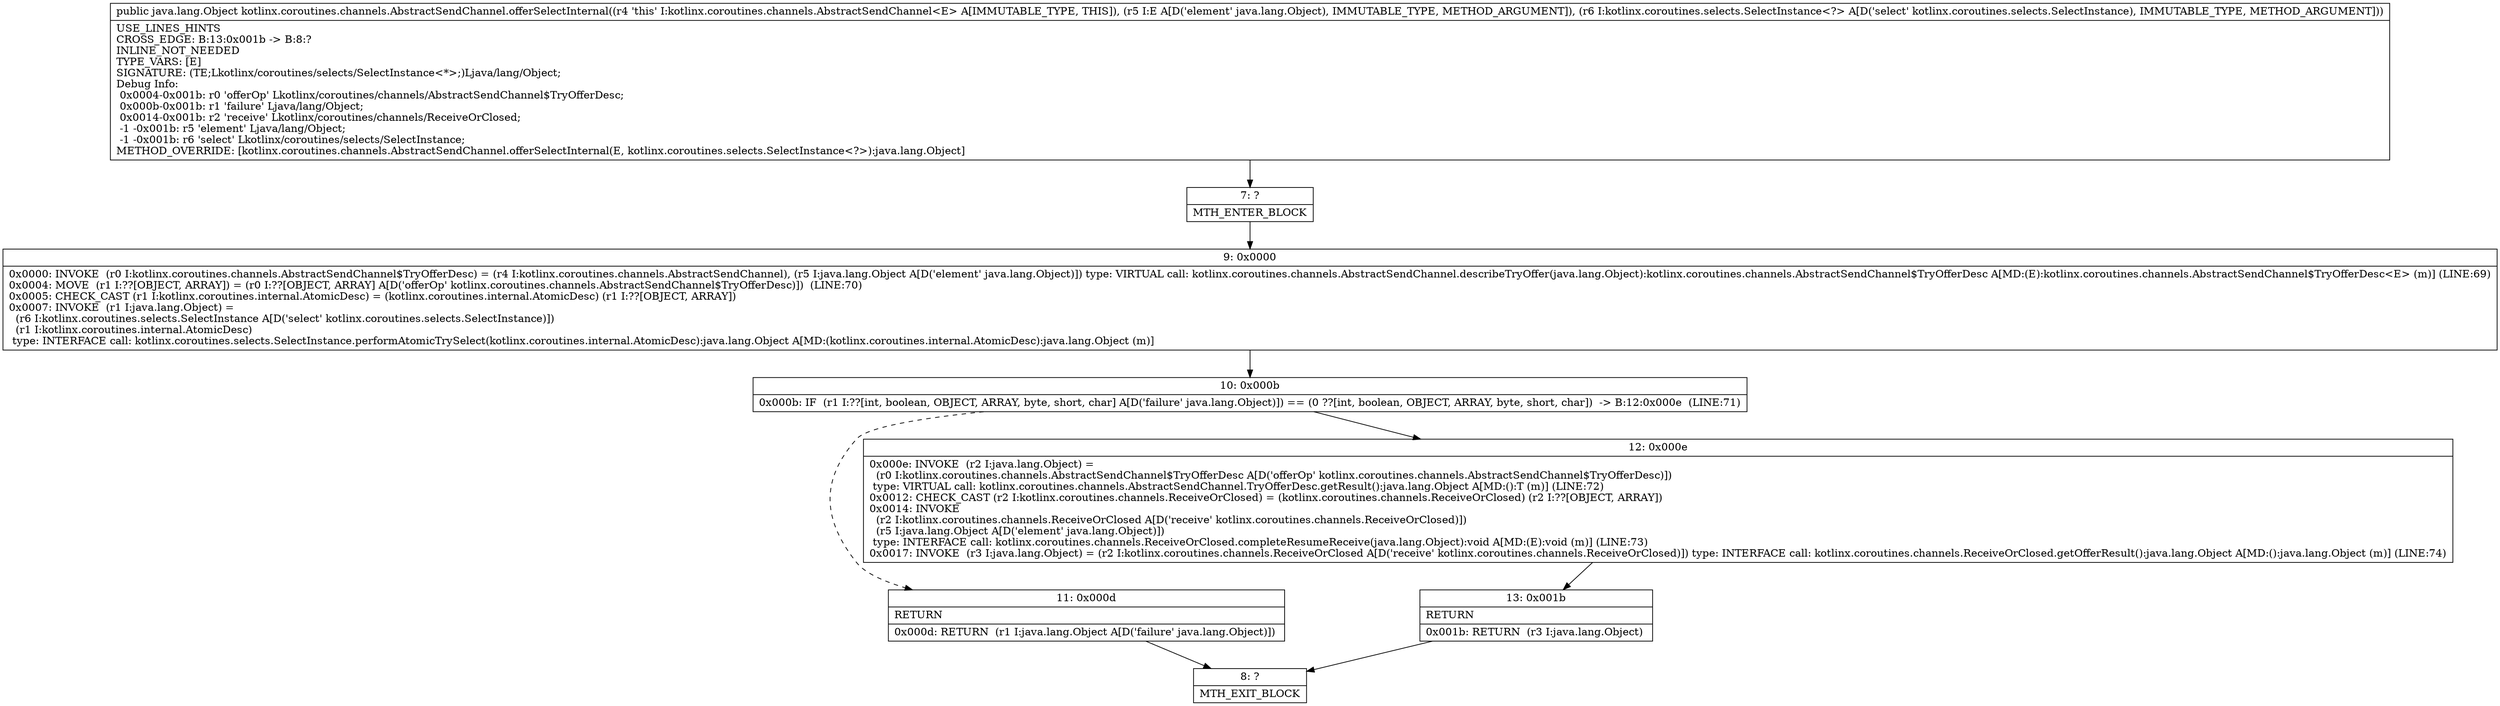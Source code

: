 digraph "CFG forkotlinx.coroutines.channels.AbstractSendChannel.offerSelectInternal(Ljava\/lang\/Object;Lkotlinx\/coroutines\/selects\/SelectInstance;)Ljava\/lang\/Object;" {
Node_7 [shape=record,label="{7\:\ ?|MTH_ENTER_BLOCK\l}"];
Node_9 [shape=record,label="{9\:\ 0x0000|0x0000: INVOKE  (r0 I:kotlinx.coroutines.channels.AbstractSendChannel$TryOfferDesc) = (r4 I:kotlinx.coroutines.channels.AbstractSendChannel), (r5 I:java.lang.Object A[D('element' java.lang.Object)]) type: VIRTUAL call: kotlinx.coroutines.channels.AbstractSendChannel.describeTryOffer(java.lang.Object):kotlinx.coroutines.channels.AbstractSendChannel$TryOfferDesc A[MD:(E):kotlinx.coroutines.channels.AbstractSendChannel$TryOfferDesc\<E\> (m)] (LINE:69)\l0x0004: MOVE  (r1 I:??[OBJECT, ARRAY]) = (r0 I:??[OBJECT, ARRAY] A[D('offerOp' kotlinx.coroutines.channels.AbstractSendChannel$TryOfferDesc)])  (LINE:70)\l0x0005: CHECK_CAST (r1 I:kotlinx.coroutines.internal.AtomicDesc) = (kotlinx.coroutines.internal.AtomicDesc) (r1 I:??[OBJECT, ARRAY]) \l0x0007: INVOKE  (r1 I:java.lang.Object) = \l  (r6 I:kotlinx.coroutines.selects.SelectInstance A[D('select' kotlinx.coroutines.selects.SelectInstance)])\l  (r1 I:kotlinx.coroutines.internal.AtomicDesc)\l type: INTERFACE call: kotlinx.coroutines.selects.SelectInstance.performAtomicTrySelect(kotlinx.coroutines.internal.AtomicDesc):java.lang.Object A[MD:(kotlinx.coroutines.internal.AtomicDesc):java.lang.Object (m)]\l}"];
Node_10 [shape=record,label="{10\:\ 0x000b|0x000b: IF  (r1 I:??[int, boolean, OBJECT, ARRAY, byte, short, char] A[D('failure' java.lang.Object)]) == (0 ??[int, boolean, OBJECT, ARRAY, byte, short, char])  \-\> B:12:0x000e  (LINE:71)\l}"];
Node_11 [shape=record,label="{11\:\ 0x000d|RETURN\l|0x000d: RETURN  (r1 I:java.lang.Object A[D('failure' java.lang.Object)]) \l}"];
Node_8 [shape=record,label="{8\:\ ?|MTH_EXIT_BLOCK\l}"];
Node_12 [shape=record,label="{12\:\ 0x000e|0x000e: INVOKE  (r2 I:java.lang.Object) = \l  (r0 I:kotlinx.coroutines.channels.AbstractSendChannel$TryOfferDesc A[D('offerOp' kotlinx.coroutines.channels.AbstractSendChannel$TryOfferDesc)])\l type: VIRTUAL call: kotlinx.coroutines.channels.AbstractSendChannel.TryOfferDesc.getResult():java.lang.Object A[MD:():T (m)] (LINE:72)\l0x0012: CHECK_CAST (r2 I:kotlinx.coroutines.channels.ReceiveOrClosed) = (kotlinx.coroutines.channels.ReceiveOrClosed) (r2 I:??[OBJECT, ARRAY]) \l0x0014: INVOKE  \l  (r2 I:kotlinx.coroutines.channels.ReceiveOrClosed A[D('receive' kotlinx.coroutines.channels.ReceiveOrClosed)])\l  (r5 I:java.lang.Object A[D('element' java.lang.Object)])\l type: INTERFACE call: kotlinx.coroutines.channels.ReceiveOrClosed.completeResumeReceive(java.lang.Object):void A[MD:(E):void (m)] (LINE:73)\l0x0017: INVOKE  (r3 I:java.lang.Object) = (r2 I:kotlinx.coroutines.channels.ReceiveOrClosed A[D('receive' kotlinx.coroutines.channels.ReceiveOrClosed)]) type: INTERFACE call: kotlinx.coroutines.channels.ReceiveOrClosed.getOfferResult():java.lang.Object A[MD:():java.lang.Object (m)] (LINE:74)\l}"];
Node_13 [shape=record,label="{13\:\ 0x001b|RETURN\l|0x001b: RETURN  (r3 I:java.lang.Object) \l}"];
MethodNode[shape=record,label="{public java.lang.Object kotlinx.coroutines.channels.AbstractSendChannel.offerSelectInternal((r4 'this' I:kotlinx.coroutines.channels.AbstractSendChannel\<E\> A[IMMUTABLE_TYPE, THIS]), (r5 I:E A[D('element' java.lang.Object), IMMUTABLE_TYPE, METHOD_ARGUMENT]), (r6 I:kotlinx.coroutines.selects.SelectInstance\<?\> A[D('select' kotlinx.coroutines.selects.SelectInstance), IMMUTABLE_TYPE, METHOD_ARGUMENT]))  | USE_LINES_HINTS\lCROSS_EDGE: B:13:0x001b \-\> B:8:?\lINLINE_NOT_NEEDED\lTYPE_VARS: [E]\lSIGNATURE: (TE;Lkotlinx\/coroutines\/selects\/SelectInstance\<*\>;)Ljava\/lang\/Object;\lDebug Info:\l  0x0004\-0x001b: r0 'offerOp' Lkotlinx\/coroutines\/channels\/AbstractSendChannel$TryOfferDesc;\l  0x000b\-0x001b: r1 'failure' Ljava\/lang\/Object;\l  0x0014\-0x001b: r2 'receive' Lkotlinx\/coroutines\/channels\/ReceiveOrClosed;\l  \-1 \-0x001b: r5 'element' Ljava\/lang\/Object;\l  \-1 \-0x001b: r6 'select' Lkotlinx\/coroutines\/selects\/SelectInstance;\lMETHOD_OVERRIDE: [kotlinx.coroutines.channels.AbstractSendChannel.offerSelectInternal(E, kotlinx.coroutines.selects.SelectInstance\<?\>):java.lang.Object]\l}"];
MethodNode -> Node_7;Node_7 -> Node_9;
Node_9 -> Node_10;
Node_10 -> Node_11[style=dashed];
Node_10 -> Node_12;
Node_11 -> Node_8;
Node_12 -> Node_13;
Node_13 -> Node_8;
}

